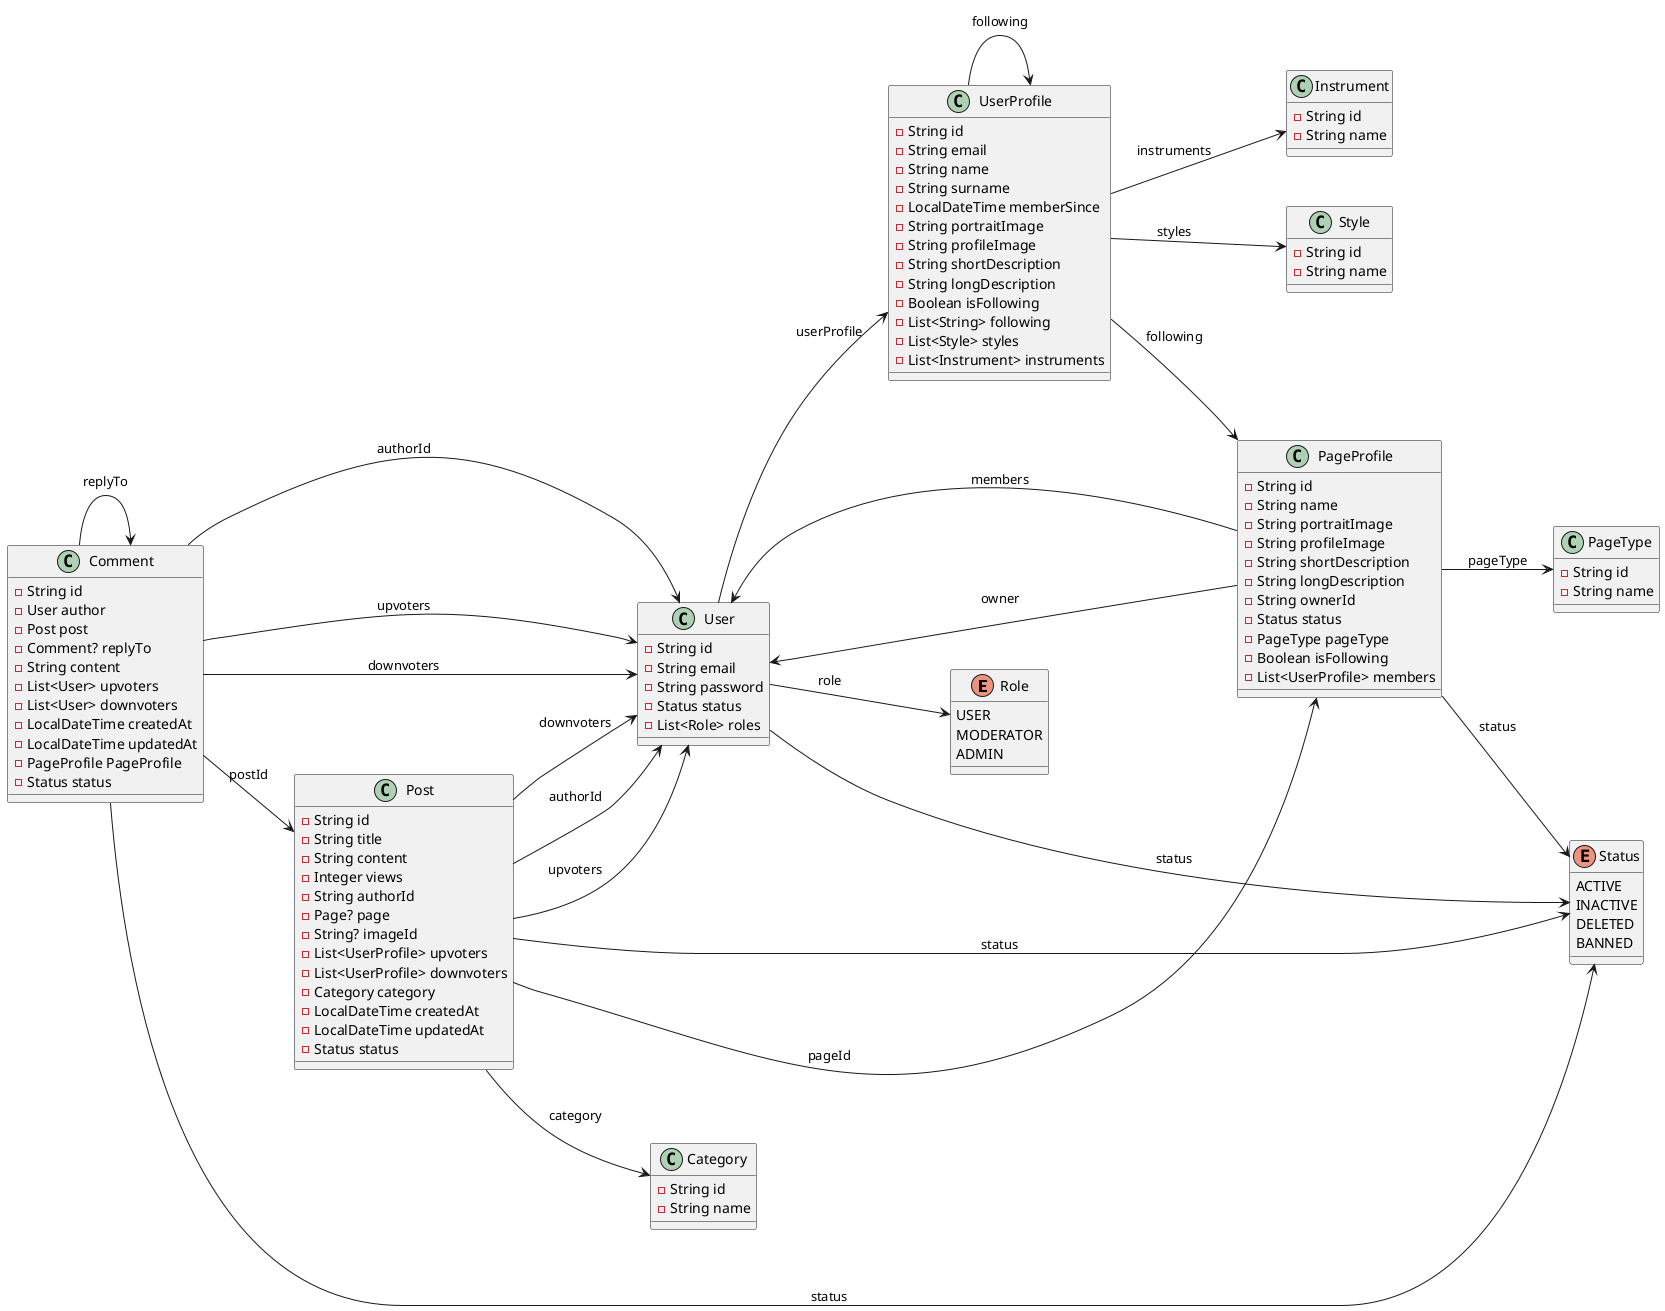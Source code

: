 @startuml entity-model
left to right direction
skinparam nodesep 50
skinparam ranksep 50

    enum Role {
        USER
        MODERATOR
        ADMIN
    }

    enum Status {
        ACTIVE
        INACTIVE
        DELETED
        BANNED
    }

    class Category {
        - String id
        - String name
    }

    class PageType {
        - String id
        - String name
    }

    class Instrument {
        - String id
        - String name
    }

    class Style {
        - String id
        - String name
    }

    class Comment {
        - String id
        - User author
        - Post post
        - Comment? replyTo
        - String content
        - List<User> upvoters
        - List<User> downvoters
        - LocalDateTime createdAt
        - LocalDateTime updatedAt
        - PageProfile PageProfile
        - Status status
    }

    class Post {
        - String id
        - String title
        - String content
        - Integer views
        - String authorId
        - Page? page
        - String? imageId
        - List<UserProfile> upvoters
        - List<UserProfile> downvoters
        - Category category
        - LocalDateTime createdAt
        - LocalDateTime updatedAt
        - Status status
    }

    class User {
        - String id
        - String email
        - String password
        - Status status
        - List<Role> roles
    }

    class UserProfile {
        - String id
        - String email
        - String name
        - String surname
        - LocalDateTime memberSince
        - String portraitImage
        - String profileImage
        - String shortDescription
        - String longDescription
        - Boolean isFollowing
        - List<String> following
        - List<Style> styles
        - List<Instrument> instruments
    }

    class PageProfile {
        - String id
        - String name
        - String portraitImage
        - String profileImage
        - String shortDescription
        - String longDescription
        - String ownerId
        - Status status
        - PageType pageType
        - Boolean isFollowing
        - List<UserProfile> members
    }

    Comment --> Post : postId
    Comment --> Comment : replyTo
    Comment --> Status : status
    Comment --> User : authorId
    Comment --> User : upvoters
    Comment --> User : downvoters
    Post --> Category : category
    Post --> Status : status
    Post --> User : authorId
    Post --> PageProfile : pageId
    Post --> User : upvoters
    Post --> User : downvoters
    User --> Role : role
    User --> Status : status
    User --> UserProfile : userProfile
    UserProfile --> Style :  styles
    UserProfile --> Instrument :  instruments
    PageProfile --> User : members
    PageProfile --> User : owner
    PageProfile --> PageType : pageType
    PageProfile --> Status : status
    UserProfile --> PageProfile : following
    UserProfile --> UserProfile : following

@enduml
